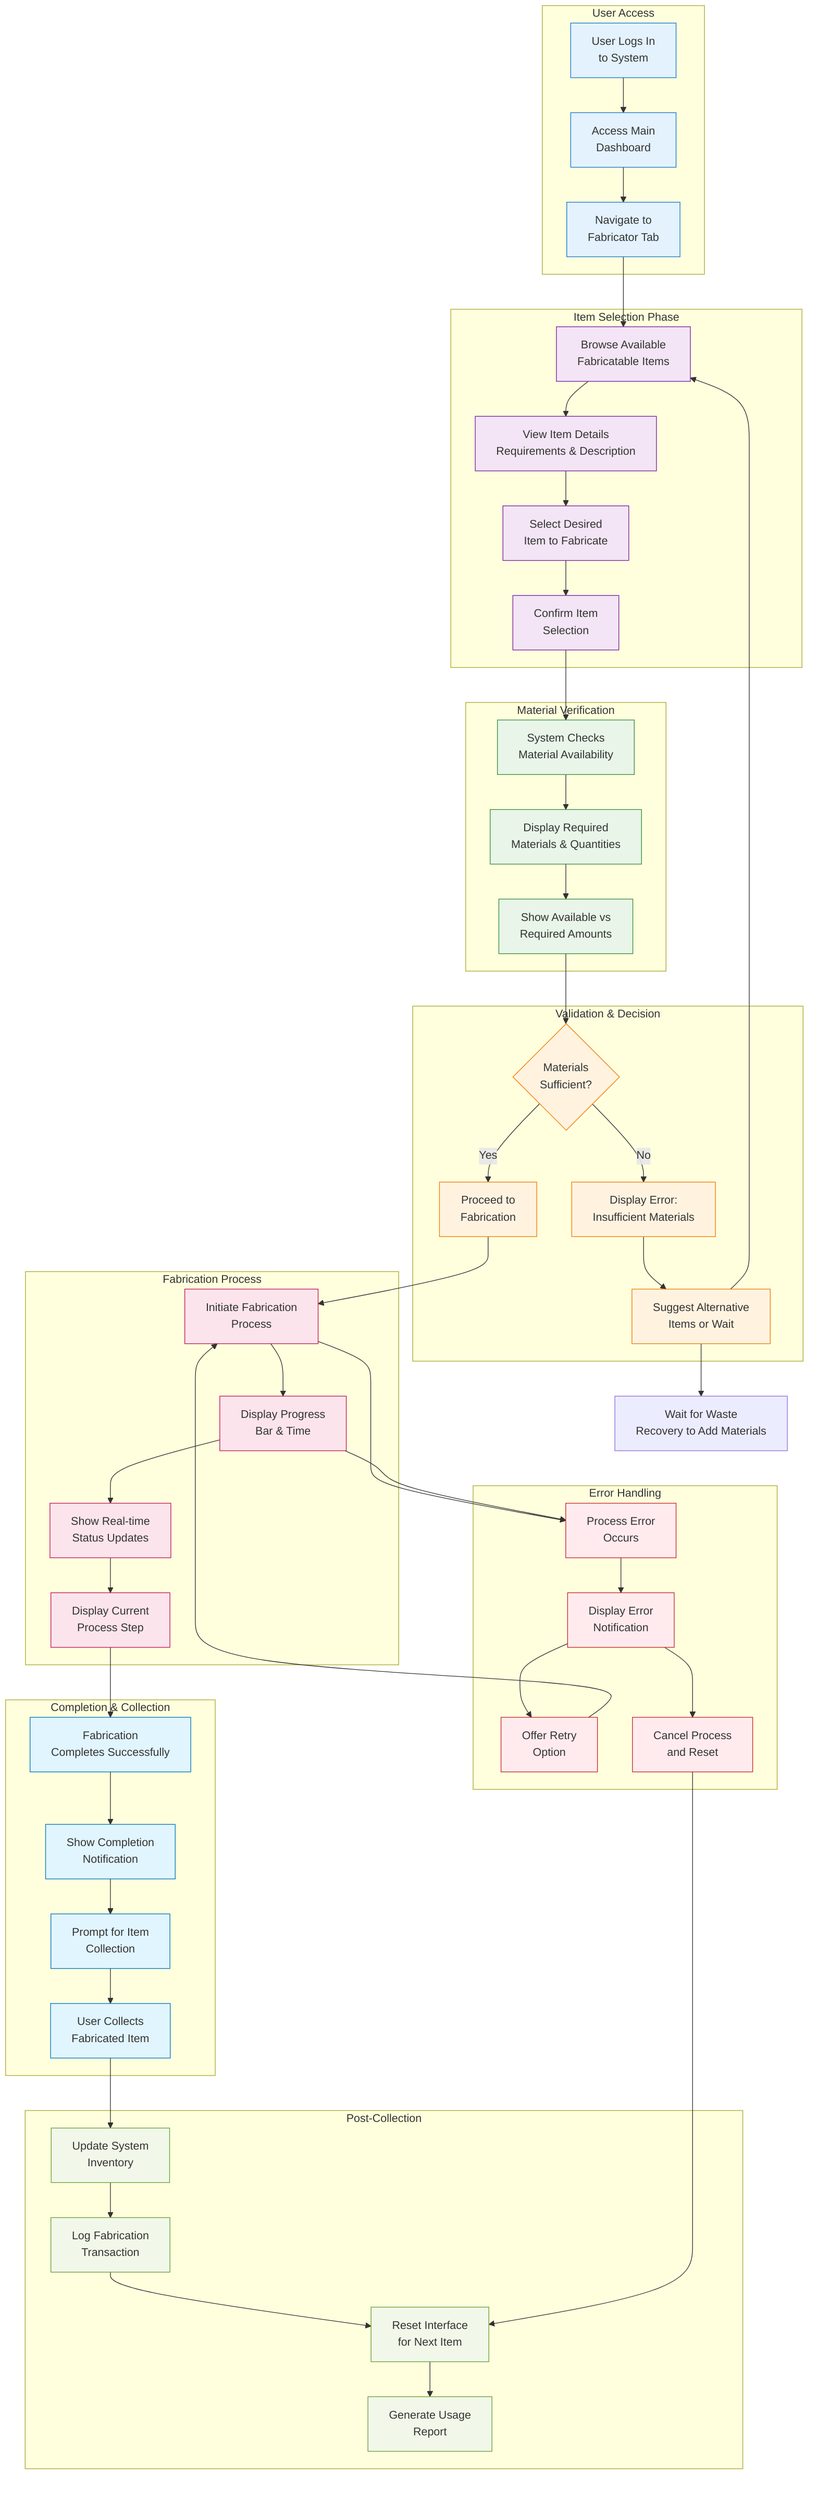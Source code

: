 flowchart TD
    subgraph "User Access"
        Login[User Logs In<br/>to System]
        Dashboard[Access Main<br/>Dashboard]
        NavigateFab[Navigate to<br/>Fabricator Tab]
    end

    subgraph "Item Selection Phase"
        BrowseItems[Browse Available<br/>Fabricatable Items]
        ViewDetails[View Item Details<br/>Requirements & Description]
        SelectItem[Select Desired<br/>Item to Fabricate]
        ConfirmSelection[Confirm Item<br/>Selection]
    end

    subgraph "Material Verification"
        CheckMaterials[System Checks<br/>Material Availability]
        DisplayRequirements[Display Required<br/>Materials & Quantities]
        ShowAvailability[Show Available vs<br/>Required Amounts]
    end

    subgraph "Validation & Decision"
        SufficientMaterials{Materials<br/>Sufficient?}
        InsufficientMaterials[Display Error:<br/>Insufficient Materials]
        AlternativeItems[Suggest Alternative<br/>Items or Wait]
        ProceedFabrication[Proceed to<br/>Fabrication]
    end

    subgraph "Fabrication Process"
        StartFabrication[Initiate Fabrication<br/>Process]
        ProgressBar[Display Progress<br/>Bar & Time]
        RealTimeUpdates[Show Real-time<br/>Status Updates]
        ProcessSteps[Display Current<br/>Process Step]
    end

    subgraph "Completion & Collection"
        FabricationComplete[Fabrication<br/>Completes Successfully]
        CompletionNotification[Show Completion<br/>Notification]
        CollectionPrompt[Prompt for Item<br/>Collection]
        CollectItem[User Collects<br/>Fabricated Item]
    end

    subgraph "Post-Collection"
        UpdateInventory[Update System<br/>Inventory]
        LogTransaction[Log Fabrication<br/>Transaction]
        ResetInterface[Reset Interface<br/>for Next Item]
        GenerateReport[Generate Usage<br/>Report]
    end

    subgraph "Error Handling"
        ProcessError[Process Error<br/>Occurs]
        ErrorNotification[Display Error<br/>Notification]
        RetryOption[Offer Retry<br/>Option]
        CancelProcess[Cancel Process<br/>and Reset]
    end

    Login --> Dashboard
    Dashboard --> NavigateFab
    NavigateFab --> BrowseItems

    BrowseItems --> ViewDetails
    ViewDetails --> SelectItem
    SelectItem --> ConfirmSelection
    ConfirmSelection --> CheckMaterials

    CheckMaterials --> DisplayRequirements
    DisplayRequirements --> ShowAvailability
    ShowAvailability --> SufficientMaterials

    SufficientMaterials -->|Yes| ProceedFabrication
    SufficientMaterials -->|No| InsufficientMaterials

    InsufficientMaterials --> AlternativeItems
    AlternativeItems --> BrowseItems
    AlternativeItems --> WaitForMaterials[Wait for Waste<br/>Recovery to Add Materials]

    ProceedFabrication --> StartFabrication
    StartFabrication --> ProgressBar
    ProgressBar --> RealTimeUpdates
    RealTimeUpdates --> ProcessSteps

    ProcessSteps --> FabricationComplete
    FabricationComplete --> CompletionNotification
    CompletionNotification --> CollectionPrompt
    CollectionPrompt --> CollectItem

    CollectItem --> UpdateInventory
    UpdateInventory --> LogTransaction
    LogTransaction --> ResetInterface
    ResetInterface --> GenerateReport

    StartFabrication --> ProcessError
    ProgressBar --> ProcessError
    ProcessError --> ErrorNotification
    ErrorNotification --> RetryOption
    ErrorNotification --> CancelProcess
    RetryOption --> StartFabrication
    CancelProcess --> ResetInterface

    classDef access fill:#e3f2fd,stroke:#1976d2
    classDef selection fill:#f3e5f5,stroke:#7b1fa2
    classDef verification fill:#e8f5e8,stroke:#388e3c
    classDef decision fill:#fff3e0,stroke:#f57c00
    classDef process fill:#fce4ec,stroke:#c2185b
    classDef completion fill:#e1f5fe,stroke:#0277bd
    classDef post fill:#f1f8e9,stroke:#689f38
    classDef error fill:#ffebee,stroke:#c62828

    class Login,Dashboard,NavigateFab access
    class BrowseItems,ViewDetails,SelectItem,ConfirmSelection selection
    class CheckMaterials,DisplayRequirements,ShowAvailability verification
    class SufficientMaterials,InsufficientMaterials,AlternativeItems,ProceedFabrication decision
    class StartFabrication,ProgressBar,RealTimeUpdates,ProcessSteps process
    class FabricationComplete,CompletionNotification,CollectionPrompt,CollectItem completion
    class UpdateInventory,LogTransaction,ResetInterface,GenerateReport post
    class ProcessError,ErrorNotification,RetryOption,CancelProcess error